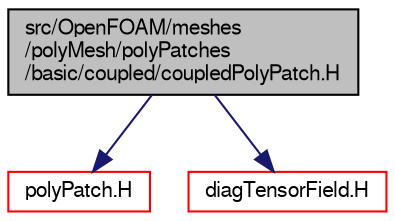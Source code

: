 digraph "src/OpenFOAM/meshes/polyMesh/polyPatches/basic/coupled/coupledPolyPatch.H"
{
  bgcolor="transparent";
  edge [fontname="FreeSans",fontsize="10",labelfontname="FreeSans",labelfontsize="10"];
  node [fontname="FreeSans",fontsize="10",shape=record];
  Node0 [label="src/OpenFOAM/meshes\l/polyMesh/polyPatches\l/basic/coupled/coupledPolyPatch.H",height=0.2,width=0.4,color="black", fillcolor="grey75", style="filled", fontcolor="black"];
  Node0 -> Node1 [color="midnightblue",fontsize="10",style="solid",fontname="FreeSans"];
  Node1 [label="polyPatch.H",height=0.2,width=0.4,color="red",URL="$a11753.html"];
  Node0 -> Node152 [color="midnightblue",fontsize="10",style="solid",fontname="FreeSans"];
  Node152 [label="diagTensorField.H",height=0.2,width=0.4,color="red",URL="$a09545.html"];
}
